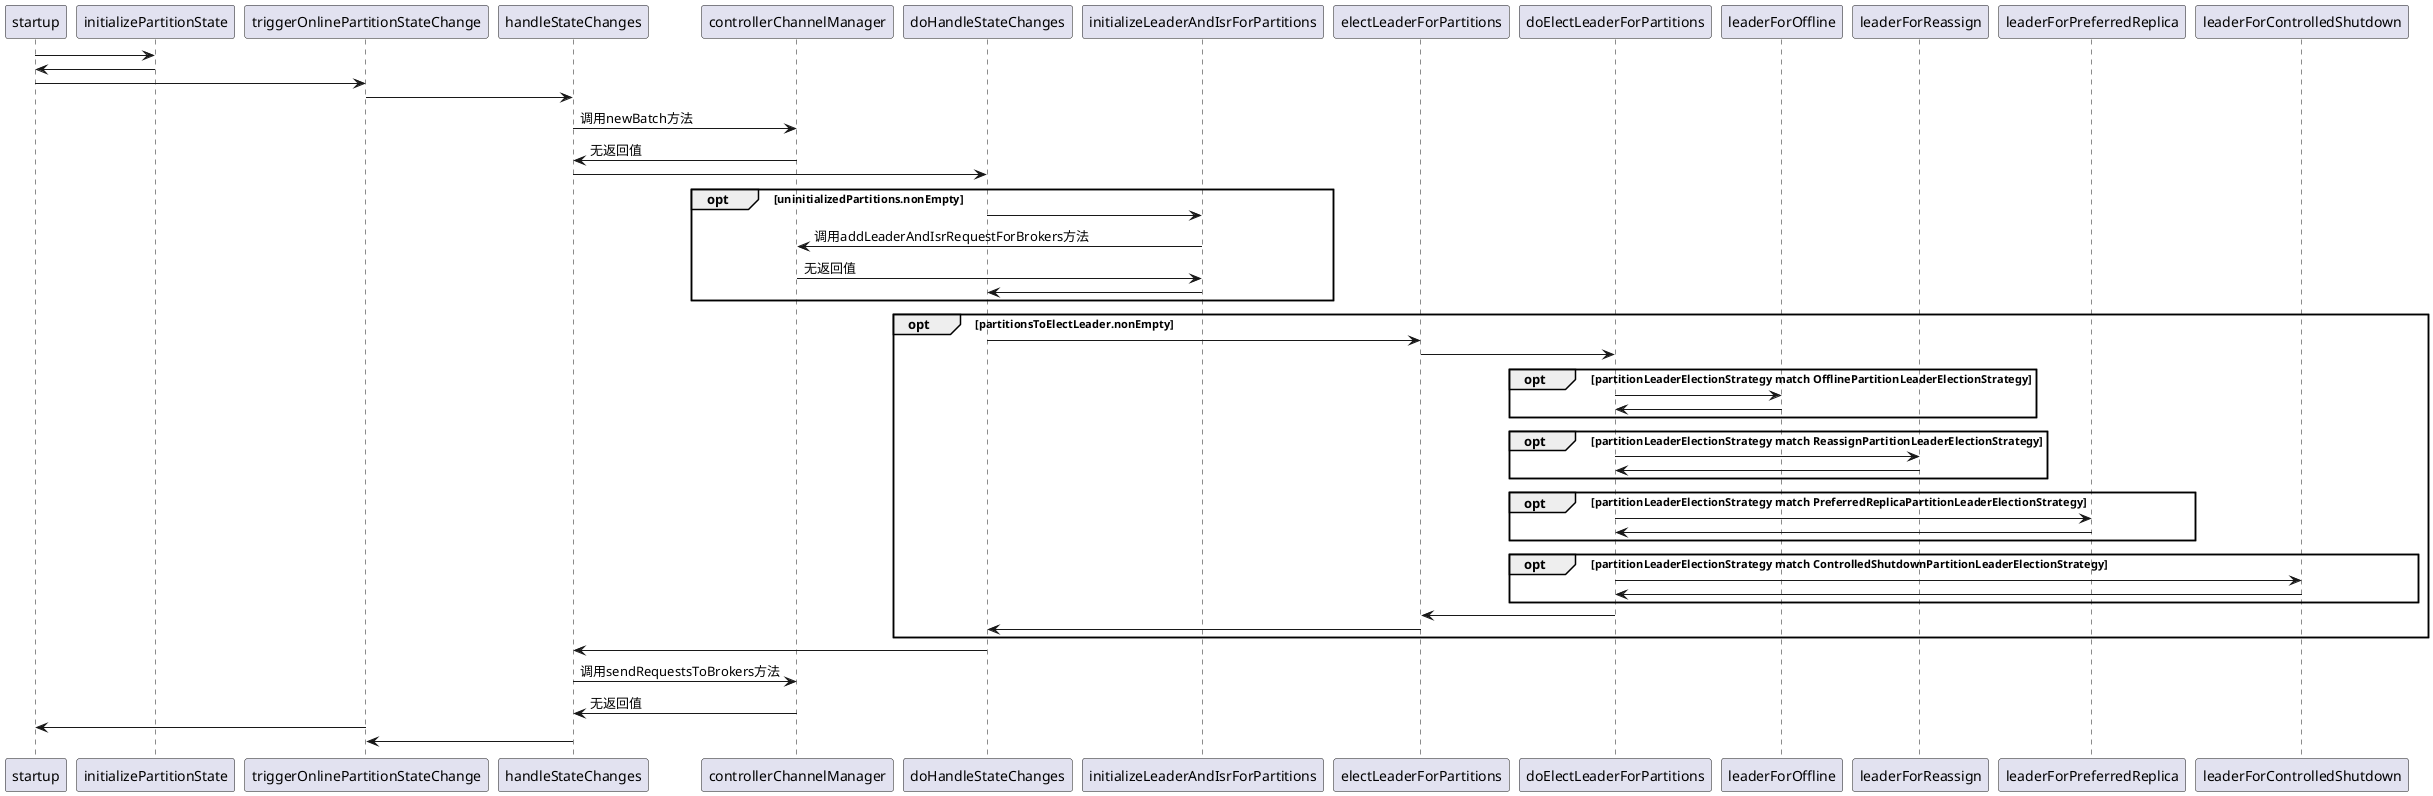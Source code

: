@startuml
' actor Actor
' autonumber
' startup()-> initializePartitionState(): 调用updateAssignedReplicasForPartition()方法
' initializePartitionState()-> startup():获取partitionReplicaAssignment变量

' startup()-> triggerOnlinePartitionStateChange()
' triggerOnlinePartitionStateChange()-> handleStateChanges() 

' handleStateChanges()-> controllerChannelManager: 调用newBatch()方法
' controllerChannelManager-> handleStateChanges():无返回值

' handleStateChanges()-> doHandleStateChanges()

' doHandleStateChanges()-> initializeLeaderAndIsrForPartitions()
' initializeLeaderAndIsrForPartitions()-> controllerChannelManager: 调用addLeaderAndIsrRequestForBrokers()方法
' controllerChannelManager-> initializeLeaderAndIsrForPartitions(): 无返回值
' initializeLeaderAndIsrForPartitions()-> doHandleStateChanges()

' doHandleStateChanges()-> electLeaderForPartitions()
' electLeaderForPartitions()-> doElectLeaderForPartitions()

' doElectLeaderForPartitions()-> leaderForOffline()
' leaderForOffline()-> doElectLeaderForPartitions()
' doElectLeaderForPartitions()-> leaderForReassign()
' leaderForReassign()-> doElectLeaderForPartitions()
' doElectLeaderForPartitions()-> leaderForPreferredReplica() 
' leaderForPreferredReplica()-> doElectLeaderForPartitions()
' doElectLeaderForPartitions()-> leaderForControlledShutdown()
' leaderForControlledShutdown()-> doElectLeaderForPartitions() 

' doElectLeaderForPartitions()-> electLeaderForPartitions() 
' electLeaderForPartitions()-> doHandleStateChanges()

' dohandleStateChanges()-> HandleStateChanges()

' handleStateChanges()-> controllerChannelManager: 调用sendRequestsToBrokers()方法
' controllerChannelManager-> handleStateChanges():无返回值

' triggerOnlinePartitionStateChange()-> startup()
' handleStateChanges()-> triggerOnlinePartitionStateChange() 
startup-> initializePartitionState:
initializePartitionState-> startup:

startup-> triggerOnlinePartitionStateChange
triggerOnlinePartitionStateChange-> handleStateChanges 

handleStateChanges-> controllerChannelManager: 调用newBatch方法
controllerChannelManager-> handleStateChanges:无返回值

handleStateChanges-> doHandleStateChanges

opt uninitializedPartitions.nonEmpty
doHandleStateChanges-> initializeLeaderAndIsrForPartitions
initializeLeaderAndIsrForPartitions-> controllerChannelManager: 调用addLeaderAndIsrRequestForBrokers方法
controllerChannelManager-> initializeLeaderAndIsrForPartitions: 无返回值
initializeLeaderAndIsrForPartitions-> doHandleStateChanges
end

opt partitionsToElectLeader.nonEmpty
doHandleStateChanges-> electLeaderForPartitions
electLeaderForPartitions-> doElectLeaderForPartitions

opt partitionLeaderElectionStrategy match OfflinePartitionLeaderElectionStrategy
doElectLeaderForPartitions-> leaderForOffline
leaderForOffline-> doElectLeaderForPartitions
end
opt partitionLeaderElectionStrategy match ReassignPartitionLeaderElectionStrategy
doElectLeaderForPartitions-> leaderForReassign
leaderForReassign-> doElectLeaderForPartitions
end
opt partitionLeaderElectionStrategy match PreferredReplicaPartitionLeaderElectionStrategy
doElectLeaderForPartitions-> leaderForPreferredReplica 
leaderForPreferredReplica-> doElectLeaderForPartitions
end
opt partitionLeaderElectionStrategy match ControlledShutdownPartitionLeaderElectionStrategy
doElectLeaderForPartitions-> leaderForControlledShutdown
leaderForControlledShutdown-> doElectLeaderForPartitions 
end

doElectLeaderForPartitions-> electLeaderForPartitions 
electLeaderForPartitions-> doHandleStateChanges
end

doHandleStateChanges-> handleStateChanges

handleStateChanges-> controllerChannelManager: 调用sendRequestsToBrokers方法
controllerChannelManager-> handleStateChanges:无返回值

triggerOnlinePartitionStateChange-> startup
handleStateChanges-> triggerOnlinePartitionStateChange 

@enduml